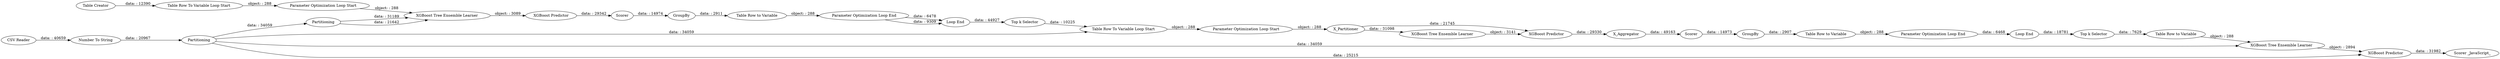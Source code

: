 digraph {
	"8801987656054873393_34" [label="Table Row To Variable Loop Start"]
	"8801987656054873393_30" [label="XGBoost Predictor"]
	"-9127398317263788740_51" [label="Scorer _JavaScript_"]
	"8801987656054873393_46" [label="Parameter Optimization Loop End"]
	"-4363137907597385720_19" [label="Table Row to Variable"]
	"-9127398317263788740_47" [label="Top k Selector"]
	"8801987656054873393_28" [label=X_Partitioner]
	"-9127398317263788740_7" [label=Partitioning]
	"-9127398317263788740_33" [label="Top k Selector"]
	"-9127398317263788740_48" [label="Table Row to Variable"]
	"-9127398317263788740_21" [label="XGBoost Tree Ensemble Learner"]
	"-4363137907597385720_2" [label="XGBoost Tree Ensemble Learner"]
	"-9127398317263788740_22" [label="XGBoost Predictor"]
	"-4363137907597385720_28" [label="Table Creator"]
	"8801987656054873393_3" [label="Parameter Optimization Loop Start"]
	"8801987656054873393_47" [label=GroupBy]
	"-9127398317263788740_24" [label=Partitioning]
	"8801987656054873393_44" [label="Loop End"]
	"-4363137907597385720_29" [label=GroupBy]
	"-9127398317263788740_1" [label="CSV Reader"]
	"-4363137907597385720_27" [label="Loop End"]
	"-4363137907597385720_26" [label="Table Row To Variable Loop Start"]
	"8801987656054873393_29" [label=X_Aggregator]
	"8801987656054873393_2" [label="XGBoost Tree Ensemble Learner"]
	"8801987656054873393_35" [label=Scorer]
	"-4363137907597385720_3" [label="Parameter Optimization Loop Start"]
	"-4363137907597385720_18" [label=Scorer]
	"-9127398317263788740_17" [label="Number To String"]
	"-4363137907597385720_8" [label="XGBoost Predictor"]
	"-4363137907597385720_4" [label="Parameter Optimization Loop End"]
	"8801987656054873393_45" [label="Table Row to Variable"]
	"8801987656054873393_29" -> "8801987656054873393_35" [label="data: : 49163"]
	"-4363137907597385720_27" -> "-9127398317263788740_33" [label="data: : 44927"]
	"-4363137907597385720_4" -> "-4363137907597385720_27" [label="data: : 9309"]
	"8801987656054873393_3" -> "8801987656054873393_28" [label="object: : 288"]
	"8801987656054873393_34" -> "8801987656054873393_3" [label="object: : 288"]
	"-9127398317263788740_7" -> "-9127398317263788740_22" [label="data: : 25215"]
	"-9127398317263788740_24" -> "-4363137907597385720_2" [label="data: : 31189"]
	"8801987656054873393_28" -> "8801987656054873393_2" [label="data: : 31098"]
	"-9127398317263788740_7" -> "-9127398317263788740_21" [label="data: : 34059"]
	"-4363137907597385720_26" -> "-4363137907597385720_3" [label="object: : 288"]
	"-9127398317263788740_33" -> "8801987656054873393_34" [label="data: : 10225"]
	"8801987656054873393_45" -> "8801987656054873393_46" [label="object: : 288"]
	"8801987656054873393_30" -> "8801987656054873393_29" [label="data: : 29330"]
	"-9127398317263788740_7" -> "8801987656054873393_34" [label="data: : 34059"]
	"-9127398317263788740_48" -> "-9127398317263788740_21" [label="object: : 288"]
	"-9127398317263788740_1" -> "-9127398317263788740_17" [label="data: : 40659"]
	"-9127398317263788740_22" -> "-9127398317263788740_51" [label="data: : 31982"]
	"8801987656054873393_2" -> "8801987656054873393_30" [label="object: : 3141"]
	"8801987656054873393_46" -> "8801987656054873393_44" [label="data: : 6468"]
	"8801987656054873393_47" -> "8801987656054873393_45" [label="data: : 2907"]
	"-4363137907597385720_19" -> "-4363137907597385720_4" [label="object: : 288"]
	"8801987656054873393_28" -> "8801987656054873393_30" [label="data: : 21745"]
	"-4363137907597385720_28" -> "-4363137907597385720_26" [label="data: : 12390"]
	"-9127398317263788740_17" -> "-9127398317263788740_7" [label="data: : 20967"]
	"-4363137907597385720_29" -> "-4363137907597385720_19" [label="data: : 2911"]
	"-4363137907597385720_8" -> "-4363137907597385720_18" [label="data: : 29342"]
	"-4363137907597385720_4" -> "-4363137907597385720_27" [label="data: : 6478"]
	"-9127398317263788740_21" -> "-9127398317263788740_22" [label="object: : 2894"]
	"-4363137907597385720_3" -> "-4363137907597385720_2" [label="object: : 288"]
	"8801987656054873393_35" -> "8801987656054873393_47" [label="data: : 14973"]
	"-4363137907597385720_2" -> "-4363137907597385720_8" [label="object: : 3089"]
	"-9127398317263788740_7" -> "-9127398317263788740_24" [label="data: : 34059"]
	"-4363137907597385720_18" -> "-4363137907597385720_29" [label="data: : 14974"]
	"-9127398317263788740_47" -> "-9127398317263788740_48" [label="data: : 7629"]
	"8801987656054873393_44" -> "-9127398317263788740_47" [label="data: : 18781"]
	"-9127398317263788740_24" -> "-4363137907597385720_2" [label="data: : 21642"]
	rankdir=LR
}
